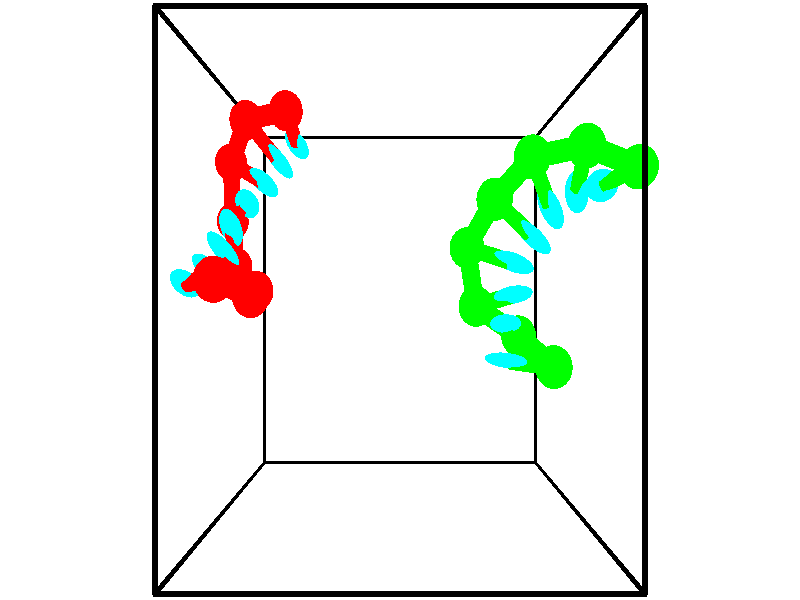 // switches for output
#declare DRAW_BASES = 1; // possible values are 0, 1; only relevant for DNA ribbons
#declare DRAW_BASES_TYPE = 3; // possible values are 1, 2, 3; only relevant for DNA ribbons
#declare DRAW_FOG = 0; // set to 1 to enable fog

#include "colors.inc"

#include "transforms.inc"
background { rgb <1, 1, 1>}

#default {
   normal{
       ripples 0.25
       frequency 0.20
       turbulence 0.2
       lambda 5
   }
	finish {
		phong 0.1
		phong_size 40.
	}
}

// original window dimensions: 1024x640


// camera settings

camera {
	sky <-0, 1, 0>
	up <-0, 1, 0>
	right 1.6 * <1, 0, 0>
	location <2.5, 2.5, 11.1562>
	look_at <2.5, 2.5, 2.5>
	direction <0, 0, -8.6562>
	angle 67.0682
}


# declare cpy_camera_pos = <2.5, 2.5, 11.1562>;
# if (DRAW_FOG = 1)
fog {
	fog_type 2
	up vnormalize(cpy_camera_pos)
	color rgbt<1,1,1,0.3>
	distance 1e-5
	fog_alt 3e-3
	fog_offset 4
}
# end


// LIGHTS

# declare lum = 6;
global_settings {
	ambient_light rgb lum * <0.05, 0.05, 0.05>
	max_trace_level 15
}# declare cpy_direct_light_amount = 0.25;
light_source
{	1000 * <-1, -1, 1>,
	rgb lum * cpy_direct_light_amount
	parallel
}

light_source
{	1000 * <1, 1, -1>,
	rgb lum * cpy_direct_light_amount
	parallel
}

// strand 0

// nucleotide -1

// particle -1
sphere {
	<0.784238, 4.868712, 2.083968> 0.250000
	pigment { color rgbt <1,0,0,0> }
	no_shadow
}
cylinder {
	<0.818424, 4.704590, 1.720795>,  <0.838936, 4.606116, 1.502890>, 0.100000
	pigment { color rgbt <1,0,0,0> }
	no_shadow
}
cylinder {
	<0.818424, 4.704590, 1.720795>,  <0.784238, 4.868712, 2.083968>, 0.100000
	pigment { color rgbt <1,0,0,0> }
	no_shadow
}

// particle -1
sphere {
	<0.818424, 4.704590, 1.720795> 0.100000
	pigment { color rgbt <1,0,0,0> }
	no_shadow
}
sphere {
	0, 1
	scale<0.080000,0.200000,0.300000>
	matrix <-0.406862, -0.846199, 0.344108,
		-0.909483, 0.339994, -0.239259,
		0.085466, -0.410306, -0.907934,
		0.844064, 4.581498, 1.448414>
	pigment { color rgbt <0,1,1,0> }
	no_shadow
}
cylinder {
	<0.125554, 4.814526, 1.836945>,  <0.784238, 4.868712, 2.083968>, 0.130000
	pigment { color rgbt <1,0,0,0> }
	no_shadow
}

// nucleotide -1

// particle -1
sphere {
	<0.125554, 4.814526, 1.836945> 0.250000
	pigment { color rgbt <1,0,0,0> }
	no_shadow
}
cylinder {
	<0.384243, 4.540443, 1.702934>,  <0.539456, 4.375994, 1.622528>, 0.100000
	pigment { color rgbt <1,0,0,0> }
	no_shadow
}
cylinder {
	<0.384243, 4.540443, 1.702934>,  <0.125554, 4.814526, 1.836945>, 0.100000
	pigment { color rgbt <1,0,0,0> }
	no_shadow
}

// particle -1
sphere {
	<0.384243, 4.540443, 1.702934> 0.100000
	pigment { color rgbt <1,0,0,0> }
	no_shadow
}
sphere {
	0, 1
	scale<0.080000,0.200000,0.300000>
	matrix <-0.562518, -0.725129, 0.397191,
		-0.515095, -0.068414, -0.854398,
		0.646723, -0.685206, -0.335026,
		0.578260, 4.334882, 1.602426>
	pigment { color rgbt <0,1,1,0> }
	no_shadow
}
cylinder {
	<-0.212712, 4.336396, 1.450723>,  <0.125554, 4.814526, 1.836945>, 0.130000
	pigment { color rgbt <1,0,0,0> }
	no_shadow
}

// nucleotide -1

// particle -1
sphere {
	<-0.212712, 4.336396, 1.450723> 0.250000
	pigment { color rgbt <1,0,0,0> }
	no_shadow
}
cylinder {
	<0.115997, 4.162102, 1.597595>,  <0.313223, 4.057525, 1.685719>, 0.100000
	pigment { color rgbt <1,0,0,0> }
	no_shadow
}
cylinder {
	<0.115997, 4.162102, 1.597595>,  <-0.212712, 4.336396, 1.450723>, 0.100000
	pigment { color rgbt <1,0,0,0> }
	no_shadow
}

// particle -1
sphere {
	<0.115997, 4.162102, 1.597595> 0.100000
	pigment { color rgbt <1,0,0,0> }
	no_shadow
}
sphere {
	0, 1
	scale<0.080000,0.200000,0.300000>
	matrix <-0.568525, -0.670287, 0.476963,
		0.038287, -0.600707, -0.798552,
		0.821774, -0.435735, 0.367181,
		0.362530, 4.031381, 1.707749>
	pigment { color rgbt <0,1,1,0> }
	no_shadow
}
cylinder {
	<-0.228862, 3.567633, 1.298781>,  <-0.212712, 4.336396, 1.450723>, 0.130000
	pigment { color rgbt <1,0,0,0> }
	no_shadow
}

// nucleotide -1

// particle -1
sphere {
	<-0.228862, 3.567633, 1.298781> 0.250000
	pigment { color rgbt <1,0,0,0> }
	no_shadow
}
cylinder {
	<-0.013901, 3.661766, 1.622711>,  <0.115076, 3.718246, 1.817069>, 0.100000
	pigment { color rgbt <1,0,0,0> }
	no_shadow
}
cylinder {
	<-0.013901, 3.661766, 1.622711>,  <-0.228862, 3.567633, 1.298781>, 0.100000
	pigment { color rgbt <1,0,0,0> }
	no_shadow
}

// particle -1
sphere {
	<-0.013901, 3.661766, 1.622711> 0.100000
	pigment { color rgbt <1,0,0,0> }
	no_shadow
}
sphere {
	0, 1
	scale<0.080000,0.200000,0.300000>
	matrix <-0.505406, -0.678851, 0.532660,
		0.675103, -0.695543, -0.245877,
		0.537402, 0.235332, 0.809826,
		0.147320, 3.732366, 1.865659>
	pigment { color rgbt <0,1,1,0> }
	no_shadow
}
cylinder {
	<-0.102240, 2.946827, 1.571231>,  <-0.228862, 3.567633, 1.298781>, 0.130000
	pigment { color rgbt <1,0,0,0> }
	no_shadow
}

// nucleotide -1

// particle -1
sphere {
	<-0.102240, 2.946827, 1.571231> 0.250000
	pigment { color rgbt <1,0,0,0> }
	no_shadow
}
cylinder {
	<-0.064285, 3.206871, 1.872787>,  <-0.041512, 3.362897, 2.053722>, 0.100000
	pigment { color rgbt <1,0,0,0> }
	no_shadow
}
cylinder {
	<-0.064285, 3.206871, 1.872787>,  <-0.102240, 2.946827, 1.571231>, 0.100000
	pigment { color rgbt <1,0,0,0> }
	no_shadow
}

// particle -1
sphere {
	<-0.064285, 3.206871, 1.872787> 0.100000
	pigment { color rgbt <1,0,0,0> }
	no_shadow
}
sphere {
	0, 1
	scale<0.080000,0.200000,0.300000>
	matrix <-0.429225, -0.656579, 0.620217,
		0.898200, -0.382440, 0.216742,
		0.094888, 0.650110, 0.753892,
		-0.035819, 3.401904, 2.098955>
	pigment { color rgbt <0,1,1,0> }
	no_shadow
}
cylinder {
	<0.343049, 2.612862, 2.088502>,  <-0.102240, 2.946827, 1.571231>, 0.130000
	pigment { color rgbt <1,0,0,0> }
	no_shadow
}

// nucleotide -1

// particle -1
sphere {
	<0.343049, 2.612862, 2.088502> 0.250000
	pigment { color rgbt <1,0,0,0> }
	no_shadow
}
cylinder {
	<0.103844, 2.891708, 2.246696>,  <-0.039679, 3.059016, 2.341613>, 0.100000
	pigment { color rgbt <1,0,0,0> }
	no_shadow
}
cylinder {
	<0.103844, 2.891708, 2.246696>,  <0.343049, 2.612862, 2.088502>, 0.100000
	pigment { color rgbt <1,0,0,0> }
	no_shadow
}

// particle -1
sphere {
	<0.103844, 2.891708, 2.246696> 0.100000
	pigment { color rgbt <1,0,0,0> }
	no_shadow
}
sphere {
	0, 1
	scale<0.080000,0.200000,0.300000>
	matrix <-0.434101, -0.696516, 0.571334,
		0.673749, 0.169984, 0.719144,
		-0.598013, 0.697116, 0.395487,
		-0.075560, 3.100843, 2.365342>
	pigment { color rgbt <0,1,1,0> }
	no_shadow
}
cylinder {
	<0.433507, 2.541281, 2.803440>,  <0.343049, 2.612862, 2.088502>, 0.130000
	pigment { color rgbt <1,0,0,0> }
	no_shadow
}

// nucleotide -1

// particle -1
sphere {
	<0.433507, 2.541281, 2.803440> 0.250000
	pigment { color rgbt <1,0,0,0> }
	no_shadow
}
cylinder {
	<0.083939, 2.719162, 2.724953>,  <-0.125803, 2.825891, 2.677860>, 0.100000
	pigment { color rgbt <1,0,0,0> }
	no_shadow
}
cylinder {
	<0.083939, 2.719162, 2.724953>,  <0.433507, 2.541281, 2.803440>, 0.100000
	pigment { color rgbt <1,0,0,0> }
	no_shadow
}

// particle -1
sphere {
	<0.083939, 2.719162, 2.724953> 0.100000
	pigment { color rgbt <1,0,0,0> }
	no_shadow
}
sphere {
	0, 1
	scale<0.080000,0.200000,0.300000>
	matrix <-0.466028, -0.651867, 0.598237,
		0.138129, 0.614255, 0.776924,
		-0.873921, 0.444702, -0.196218,
		-0.178238, 2.852573, 2.666087>
	pigment { color rgbt <0,1,1,0> }
	no_shadow
}
cylinder {
	<0.119716, 2.720095, 3.458889>,  <0.433507, 2.541281, 2.803440>, 0.130000
	pigment { color rgbt <1,0,0,0> }
	no_shadow
}

// nucleotide -1

// particle -1
sphere {
	<0.119716, 2.720095, 3.458889> 0.250000
	pigment { color rgbt <1,0,0,0> }
	no_shadow
}
cylinder {
	<-0.179977, 2.700470, 3.194695>,  <-0.359793, 2.688695, 3.036178>, 0.100000
	pigment { color rgbt <1,0,0,0> }
	no_shadow
}
cylinder {
	<-0.179977, 2.700470, 3.194695>,  <0.119716, 2.720095, 3.458889>, 0.100000
	pigment { color rgbt <1,0,0,0> }
	no_shadow
}

// particle -1
sphere {
	<-0.179977, 2.700470, 3.194695> 0.100000
	pigment { color rgbt <1,0,0,0> }
	no_shadow
}
sphere {
	0, 1
	scale<0.080000,0.200000,0.300000>
	matrix <-0.462064, -0.675742, 0.574343,
		-0.474497, 0.735504, 0.483619,
		-0.749232, -0.049062, -0.660487,
		-0.404747, 2.685751, 2.996548>
	pigment { color rgbt <0,1,1,0> }
	no_shadow
}
// strand 1

// nucleotide -1

// particle -1
sphere {
	<4.607461, 1.734007, 2.877923> 0.250000
	pigment { color rgbt <0,1,0,0> }
	no_shadow
}
cylinder {
	<4.221417, 1.784943, 2.969444>,  <3.989791, 1.815504, 3.024357>, 0.100000
	pigment { color rgbt <0,1,0,0> }
	no_shadow
}
cylinder {
	<4.221417, 1.784943, 2.969444>,  <4.607461, 1.734007, 2.877923>, 0.100000
	pigment { color rgbt <0,1,0,0> }
	no_shadow
}

// particle -1
sphere {
	<4.221417, 1.784943, 2.969444> 0.100000
	pigment { color rgbt <0,1,0,0> }
	no_shadow
}
sphere {
	0, 1
	scale<0.080000,0.200000,0.300000>
	matrix <0.081284, 0.976316, -0.200500,
		-0.248914, -0.174906, -0.952601,
		-0.965109, 0.127338, 0.228802,
		3.931885, 1.823144, 3.038085>
	pigment { color rgbt <0,1,1,0> }
	no_shadow
}
cylinder {
	<4.230145, 2.062914, 2.339783>,  <4.607461, 1.734007, 2.877923>, 0.130000
	pigment { color rgbt <0,1,0,0> }
	no_shadow
}

// nucleotide -1

// particle -1
sphere {
	<4.230145, 2.062914, 2.339783> 0.250000
	pigment { color rgbt <0,1,0,0> }
	no_shadow
}
cylinder {
	<4.062044, 2.158943, 2.689812>,  <3.961183, 2.216561, 2.899829>, 0.100000
	pigment { color rgbt <0,1,0,0> }
	no_shadow
}
cylinder {
	<4.062044, 2.158943, 2.689812>,  <4.230145, 2.062914, 2.339783>, 0.100000
	pigment { color rgbt <0,1,0,0> }
	no_shadow
}

// particle -1
sphere {
	<4.062044, 2.158943, 2.689812> 0.100000
	pigment { color rgbt <0,1,0,0> }
	no_shadow
}
sphere {
	0, 1
	scale<0.080000,0.200000,0.300000>
	matrix <-0.059371, 0.955025, -0.290521,
		-0.905462, -0.174046, -0.387100,
		-0.420254, 0.240073, 0.875072,
		3.935967, 2.230965, 2.952333>
	pigment { color rgbt <0,1,1,0> }
	no_shadow
}
cylinder {
	<3.610476, 2.423033, 2.314439>,  <4.230145, 2.062914, 2.339783>, 0.130000
	pigment { color rgbt <0,1,0,0> }
	no_shadow
}

// nucleotide -1

// particle -1
sphere {
	<3.610476, 2.423033, 2.314439> 0.250000
	pigment { color rgbt <0,1,0,0> }
	no_shadow
}
cylinder {
	<3.864786, 2.500206, 2.613388>,  <4.017373, 2.546510, 2.792758>, 0.100000
	pigment { color rgbt <0,1,0,0> }
	no_shadow
}
cylinder {
	<3.864786, 2.500206, 2.613388>,  <3.610476, 2.423033, 2.314439>, 0.100000
	pigment { color rgbt <0,1,0,0> }
	no_shadow
}

// particle -1
sphere {
	<3.864786, 2.500206, 2.613388> 0.100000
	pigment { color rgbt <0,1,0,0> }
	no_shadow
}
sphere {
	0, 1
	scale<0.080000,0.200000,0.300000>
	matrix <0.054929, 0.954494, -0.293128,
		-0.769916, 0.227416, 0.596247,
		0.635776, 0.192933, 0.747372,
		4.055519, 2.558086, 2.837600>
	pigment { color rgbt <0,1,1,0> }
	no_shadow
}
cylinder {
	<3.469105, 3.128799, 2.414683>,  <3.610476, 2.423033, 2.314439>, 0.130000
	pigment { color rgbt <0,1,0,0> }
	no_shadow
}

// nucleotide -1

// particle -1
sphere {
	<3.469105, 3.128799, 2.414683> 0.250000
	pigment { color rgbt <0,1,0,0> }
	no_shadow
}
cylinder {
	<3.819936, 3.021233, 2.573891>,  <4.030435, 2.956692, 2.669415>, 0.100000
	pigment { color rgbt <0,1,0,0> }
	no_shadow
}
cylinder {
	<3.819936, 3.021233, 2.573891>,  <3.469105, 3.128799, 2.414683>, 0.100000
	pigment { color rgbt <0,1,0,0> }
	no_shadow
}

// particle -1
sphere {
	<3.819936, 3.021233, 2.573891> 0.100000
	pigment { color rgbt <0,1,0,0> }
	no_shadow
}
sphere {
	0, 1
	scale<0.080000,0.200000,0.300000>
	matrix <0.400957, 0.866156, -0.298342,
		-0.264518, 0.421258, 0.867509,
		0.877077, -0.268917, 0.398020,
		4.083059, 2.940557, 2.693297>
	pigment { color rgbt <0,1,1,0> }
	no_shadow
}
cylinder {
	<3.817526, 3.668914, 2.745513>,  <3.469105, 3.128799, 2.414683>, 0.130000
	pigment { color rgbt <0,1,0,0> }
	no_shadow
}

// nucleotide -1

// particle -1
sphere {
	<3.817526, 3.668914, 2.745513> 0.250000
	pigment { color rgbt <0,1,0,0> }
	no_shadow
}
cylinder {
	<4.130103, 3.421112, 2.715691>,  <4.317650, 3.272431, 2.697797>, 0.100000
	pigment { color rgbt <0,1,0,0> }
	no_shadow
}
cylinder {
	<4.130103, 3.421112, 2.715691>,  <3.817526, 3.668914, 2.745513>, 0.100000
	pigment { color rgbt <0,1,0,0> }
	no_shadow
}

// particle -1
sphere {
	<4.130103, 3.421112, 2.715691> 0.100000
	pigment { color rgbt <0,1,0,0> }
	no_shadow
}
sphere {
	0, 1
	scale<0.080000,0.200000,0.300000>
	matrix <0.587073, 0.770443, -0.248523,
		0.211402, 0.150437, 0.965752,
		0.781444, -0.619505, -0.074556,
		4.364536, 3.235260, 2.693324>
	pigment { color rgbt <0,1,1,0> }
	no_shadow
}
cylinder {
	<4.297269, 4.119030, 2.955562>,  <3.817526, 3.668914, 2.745513>, 0.130000
	pigment { color rgbt <0,1,0,0> }
	no_shadow
}

// nucleotide -1

// particle -1
sphere {
	<4.297269, 4.119030, 2.955562> 0.250000
	pigment { color rgbt <0,1,0,0> }
	no_shadow
}
cylinder {
	<4.482133, 3.810822, 2.779968>,  <4.593051, 3.625896, 2.674612>, 0.100000
	pigment { color rgbt <0,1,0,0> }
	no_shadow
}
cylinder {
	<4.482133, 3.810822, 2.779968>,  <4.297269, 4.119030, 2.955562>, 0.100000
	pigment { color rgbt <0,1,0,0> }
	no_shadow
}

// particle -1
sphere {
	<4.482133, 3.810822, 2.779968> 0.100000
	pigment { color rgbt <0,1,0,0> }
	no_shadow
}
sphere {
	0, 1
	scale<0.080000,0.200000,0.300000>
	matrix <0.718591, 0.615469, -0.323767,
		0.519649, -0.165817, 0.838134,
		0.462160, -0.770521, -0.438983,
		4.620781, 3.579665, 2.648273>
	pigment { color rgbt <0,1,1,0> }
	no_shadow
}
cylinder {
	<4.993808, 4.216540, 3.087802>,  <4.297269, 4.119030, 2.955562>, 0.130000
	pigment { color rgbt <0,1,0,0> }
	no_shadow
}

// nucleotide -1

// particle -1
sphere {
	<4.993808, 4.216540, 3.087802> 0.250000
	pigment { color rgbt <0,1,0,0> }
	no_shadow
}
cylinder {
	<5.009001, 3.965958, 2.776390>,  <5.018116, 3.815608, 2.589543>, 0.100000
	pigment { color rgbt <0,1,0,0> }
	no_shadow
}
cylinder {
	<5.009001, 3.965958, 2.776390>,  <4.993808, 4.216540, 3.087802>, 0.100000
	pigment { color rgbt <0,1,0,0> }
	no_shadow
}

// particle -1
sphere {
	<5.009001, 3.965958, 2.776390> 0.100000
	pigment { color rgbt <0,1,0,0> }
	no_shadow
}
sphere {
	0, 1
	scale<0.080000,0.200000,0.300000>
	matrix <0.797653, 0.488296, -0.354000,
		0.601919, -0.607552, 0.518241,
		0.037981, -0.626457, -0.778530,
		5.020395, 3.778021, 2.542831>
	pigment { color rgbt <0,1,1,0> }
	no_shadow
}
cylinder {
	<5.715525, 3.995146, 3.027208>,  <4.993808, 4.216540, 3.087802>, 0.130000
	pigment { color rgbt <0,1,0,0> }
	no_shadow
}

// nucleotide -1

// particle -1
sphere {
	<5.715525, 3.995146, 3.027208> 0.250000
	pigment { color rgbt <0,1,0,0> }
	no_shadow
}
cylinder {
	<5.547915, 3.930305, 2.669853>,  <5.447348, 3.891401, 2.455440>, 0.100000
	pigment { color rgbt <0,1,0,0> }
	no_shadow
}
cylinder {
	<5.547915, 3.930305, 2.669853>,  <5.715525, 3.995146, 3.027208>, 0.100000
	pigment { color rgbt <0,1,0,0> }
	no_shadow
}

// particle -1
sphere {
	<5.547915, 3.930305, 2.669853> 0.100000
	pigment { color rgbt <0,1,0,0> }
	no_shadow
}
sphere {
	0, 1
	scale<0.080000,0.200000,0.300000>
	matrix <0.767984, 0.461620, -0.443967,
		0.484374, -0.872141, -0.068939,
		-0.419026, -0.162102, -0.893387,
		5.422207, 3.881675, 2.401837>
	pigment { color rgbt <0,1,1,0> }
	no_shadow
}
// box output
cylinder {
	<0.000000, 0.000000, 0.000000>,  <5.000000, 0.000000, 0.000000>, 0.025000
	pigment { color rgbt <0,0,0,0> }
	no_shadow
}
cylinder {
	<0.000000, 0.000000, 0.000000>,  <0.000000, 5.000000, 0.000000>, 0.025000
	pigment { color rgbt <0,0,0,0> }
	no_shadow
}
cylinder {
	<0.000000, 0.000000, 0.000000>,  <0.000000, 0.000000, 5.000000>, 0.025000
	pigment { color rgbt <0,0,0,0> }
	no_shadow
}
cylinder {
	<5.000000, 5.000000, 5.000000>,  <0.000000, 5.000000, 5.000000>, 0.025000
	pigment { color rgbt <0,0,0,0> }
	no_shadow
}
cylinder {
	<5.000000, 5.000000, 5.000000>,  <5.000000, 0.000000, 5.000000>, 0.025000
	pigment { color rgbt <0,0,0,0> }
	no_shadow
}
cylinder {
	<5.000000, 5.000000, 5.000000>,  <5.000000, 5.000000, 0.000000>, 0.025000
	pigment { color rgbt <0,0,0,0> }
	no_shadow
}
cylinder {
	<0.000000, 0.000000, 5.000000>,  <0.000000, 5.000000, 5.000000>, 0.025000
	pigment { color rgbt <0,0,0,0> }
	no_shadow
}
cylinder {
	<0.000000, 0.000000, 5.000000>,  <5.000000, 0.000000, 5.000000>, 0.025000
	pigment { color rgbt <0,0,0,0> }
	no_shadow
}
cylinder {
	<5.000000, 5.000000, 0.000000>,  <0.000000, 5.000000, 0.000000>, 0.025000
	pigment { color rgbt <0,0,0,0> }
	no_shadow
}
cylinder {
	<5.000000, 5.000000, 0.000000>,  <5.000000, 0.000000, 0.000000>, 0.025000
	pigment { color rgbt <0,0,0,0> }
	no_shadow
}
cylinder {
	<5.000000, 0.000000, 5.000000>,  <5.000000, 0.000000, 0.000000>, 0.025000
	pigment { color rgbt <0,0,0,0> }
	no_shadow
}
cylinder {
	<0.000000, 5.000000, 0.000000>,  <0.000000, 5.000000, 5.000000>, 0.025000
	pigment { color rgbt <0,0,0,0> }
	no_shadow
}
// end of box output
